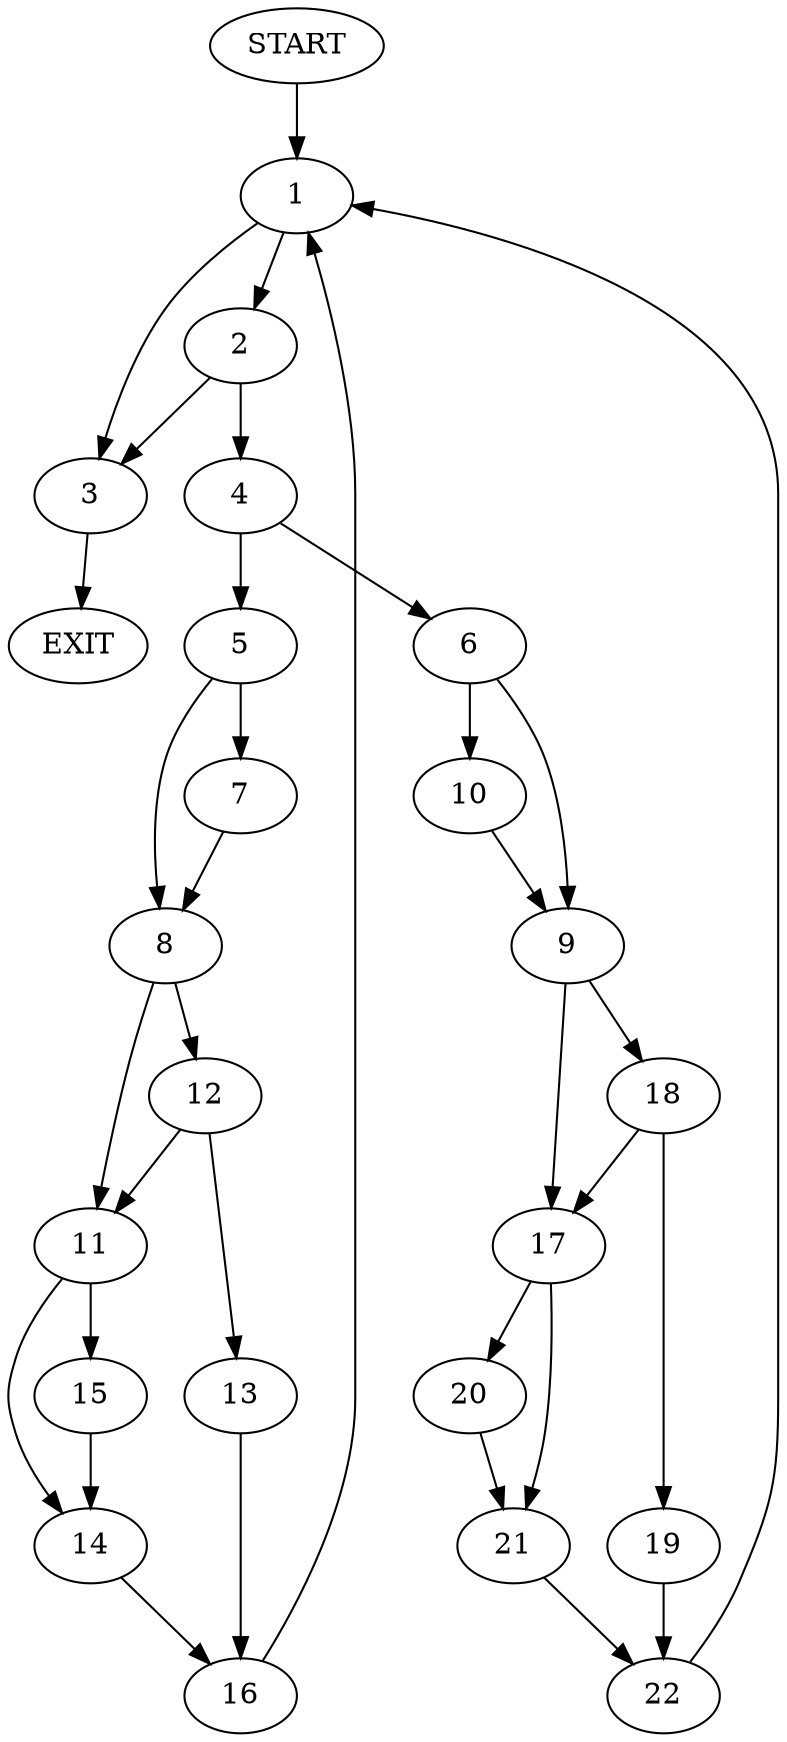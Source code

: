 digraph {
0 [label="START"]
23 [label="EXIT"]
0 -> 1
1 -> 2
1 -> 3
3 -> 23
2 -> 4
2 -> 3
4 -> 5
4 -> 6
5 -> 7
5 -> 8
6 -> 9
6 -> 10
8 -> 11
8 -> 12
7 -> 8
12 -> 13
12 -> 11
11 -> 14
11 -> 15
13 -> 16
16 -> 1
15 -> 14
14 -> 16
9 -> 17
9 -> 18
10 -> 9
18 -> 17
18 -> 19
17 -> 20
17 -> 21
19 -> 22
22 -> 1
21 -> 22
20 -> 21
}
